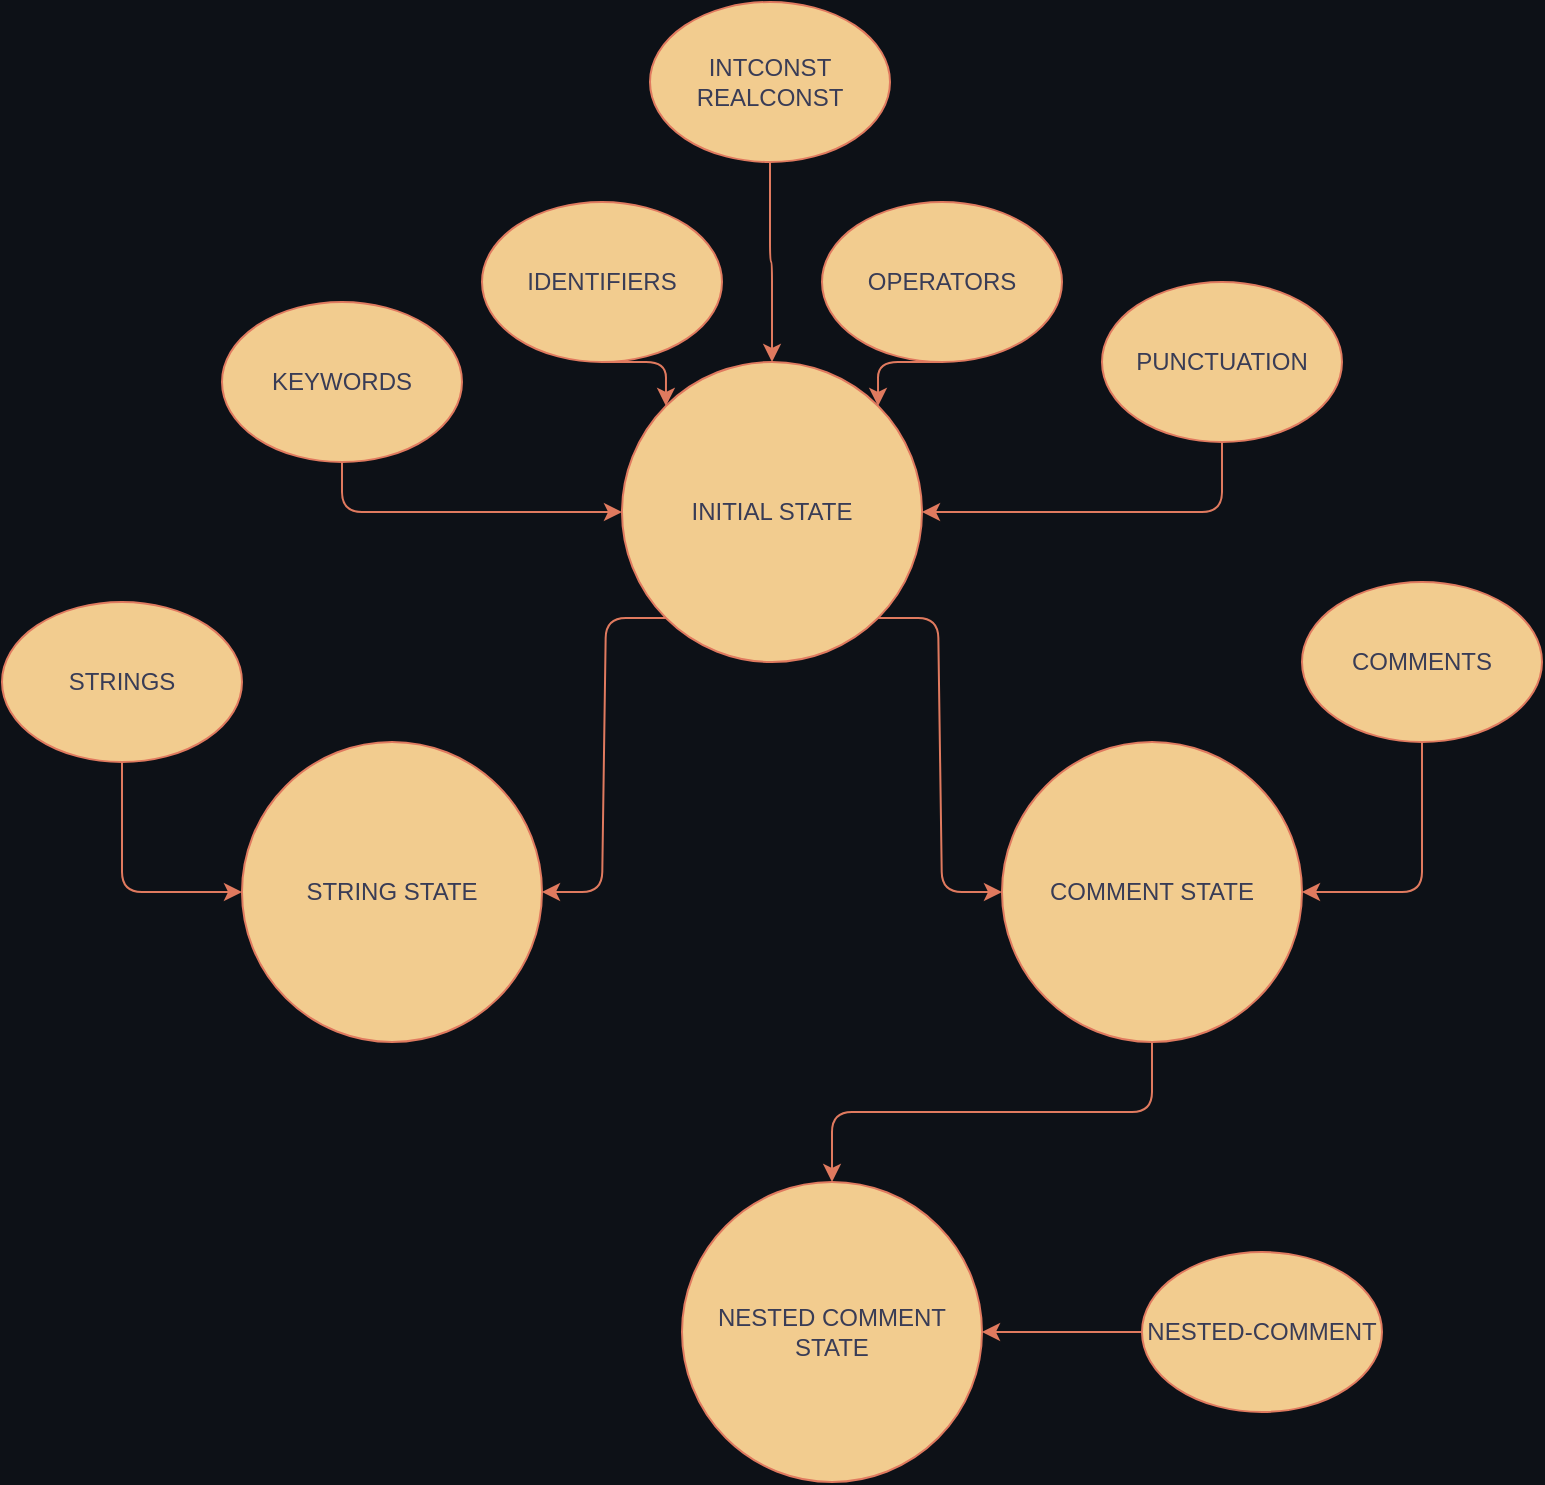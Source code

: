 <mxfile version="26.0.4">
  <diagram name="Page-1" id="Nz5jV1JtQT5nZHewl7tD">
    <mxGraphModel dx="1715" dy="983" grid="1" gridSize="10" guides="1" tooltips="1" connect="1" arrows="1" fold="1" page="1" pageScale="1" pageWidth="827" pageHeight="1169" background="#0D1117" math="0" shadow="0">
      <root>
        <mxCell id="0" />
        <mxCell id="1" parent="0" />
        <mxCell id="U1p5XvLHtuRPdXZtWojU-6" style="edgeStyle=entityRelationEdgeStyle;rounded=1;hachureGap=4;orthogonalLoop=1;jettySize=auto;html=1;exitX=1;exitY=1;exitDx=0;exitDy=0;entryX=0;entryY=0.5;entryDx=0;entryDy=0;fontFamily=Architects Daughter;fontSource=https%3A%2F%2Ffonts.googleapis.com%2Fcss%3Ffamily%3DArchitects%2BDaughter;labelBackgroundColor=none;strokeColor=#E07A5F;fontColor=default;" edge="1" parent="1" source="U1p5XvLHtuRPdXZtWojU-1" target="U1p5XvLHtuRPdXZtWojU-3">
          <mxGeometry relative="1" as="geometry" />
        </mxCell>
        <mxCell id="U1p5XvLHtuRPdXZtWojU-8" style="edgeStyle=entityRelationEdgeStyle;rounded=1;hachureGap=4;orthogonalLoop=1;jettySize=auto;html=1;exitX=0;exitY=1;exitDx=0;exitDy=0;entryX=1;entryY=0.5;entryDx=0;entryDy=0;fontFamily=Architects Daughter;fontSource=https%3A%2F%2Ffonts.googleapis.com%2Fcss%3Ffamily%3DArchitects%2BDaughter;labelBackgroundColor=none;strokeColor=#E07A5F;fontColor=default;" edge="1" parent="1" source="U1p5XvLHtuRPdXZtWojU-1" target="U1p5XvLHtuRPdXZtWojU-2">
          <mxGeometry relative="1" as="geometry" />
        </mxCell>
        <mxCell id="U1p5XvLHtuRPdXZtWojU-1" value="INITIAL STATE" style="ellipse;whiteSpace=wrap;html=1;aspect=fixed;rounded=1;labelBackgroundColor=none;fillColor=#F2CC8F;strokeColor=#E07A5F;fontColor=#393C56;" vertex="1" parent="1">
          <mxGeometry x="340" y="190" width="150" height="150" as="geometry" />
        </mxCell>
        <mxCell id="U1p5XvLHtuRPdXZtWojU-2" value="STRING STATE" style="ellipse;whiteSpace=wrap;html=1;aspect=fixed;rounded=1;labelBackgroundColor=none;fillColor=#F2CC8F;strokeColor=#E07A5F;fontColor=#393C56;" vertex="1" parent="1">
          <mxGeometry x="150" y="380" width="150" height="150" as="geometry" />
        </mxCell>
        <mxCell id="U1p5XvLHtuRPdXZtWojU-7" style="edgeStyle=orthogonalEdgeStyle;rounded=1;hachureGap=4;orthogonalLoop=1;jettySize=auto;html=1;exitX=0.5;exitY=1;exitDx=0;exitDy=0;fontFamily=Architects Daughter;fontSource=https%3A%2F%2Ffonts.googleapis.com%2Fcss%3Ffamily%3DArchitects%2BDaughter;labelBackgroundColor=none;strokeColor=#E07A5F;fontColor=default;" edge="1" parent="1" source="U1p5XvLHtuRPdXZtWojU-3" target="U1p5XvLHtuRPdXZtWojU-4">
          <mxGeometry relative="1" as="geometry" />
        </mxCell>
        <mxCell id="U1p5XvLHtuRPdXZtWojU-3" value="COMMENT STATE" style="ellipse;whiteSpace=wrap;html=1;aspect=fixed;rounded=1;labelBackgroundColor=none;fillColor=#F2CC8F;strokeColor=#E07A5F;fontColor=#393C56;" vertex="1" parent="1">
          <mxGeometry x="530" y="380" width="150" height="150" as="geometry" />
        </mxCell>
        <mxCell id="U1p5XvLHtuRPdXZtWojU-4" value="NESTED COMMENT&lt;div&gt;STATE&lt;/div&gt;" style="ellipse;whiteSpace=wrap;html=1;aspect=fixed;rounded=1;labelBackgroundColor=none;fillColor=#F2CC8F;strokeColor=#E07A5F;fontColor=#393C56;" vertex="1" parent="1">
          <mxGeometry x="370" y="600" width="150" height="150" as="geometry" />
        </mxCell>
        <mxCell id="U1p5XvLHtuRPdXZtWojU-10" style="edgeStyle=orthogonalEdgeStyle;rounded=1;orthogonalLoop=1;jettySize=auto;html=1;entryX=0;entryY=0.5;entryDx=0;entryDy=0;labelBackgroundColor=none;strokeColor=#E07A5F;fontColor=default;" edge="1" parent="1" source="U1p5XvLHtuRPdXZtWojU-9" target="U1p5XvLHtuRPdXZtWojU-2">
          <mxGeometry relative="1" as="geometry" />
        </mxCell>
        <mxCell id="U1p5XvLHtuRPdXZtWojU-9" value="STRINGS" style="ellipse;whiteSpace=wrap;html=1;rounded=1;labelBackgroundColor=none;fillColor=#F2CC8F;strokeColor=#E07A5F;fontColor=#393C56;" vertex="1" parent="1">
          <mxGeometry x="30" y="310" width="120" height="80" as="geometry" />
        </mxCell>
        <mxCell id="U1p5XvLHtuRPdXZtWojU-22" style="edgeStyle=orthogonalEdgeStyle;rounded=1;orthogonalLoop=1;jettySize=auto;html=1;exitX=0.5;exitY=1;exitDx=0;exitDy=0;entryX=0;entryY=0.5;entryDx=0;entryDy=0;labelBackgroundColor=none;strokeColor=#E07A5F;fontColor=default;" edge="1" parent="1" source="U1p5XvLHtuRPdXZtWojU-11" target="U1p5XvLHtuRPdXZtWojU-1">
          <mxGeometry relative="1" as="geometry" />
        </mxCell>
        <mxCell id="U1p5XvLHtuRPdXZtWojU-11" value="KEYWORDS" style="ellipse;whiteSpace=wrap;html=1;rounded=1;labelBackgroundColor=none;fillColor=#F2CC8F;strokeColor=#E07A5F;fontColor=#393C56;" vertex="1" parent="1">
          <mxGeometry x="140" y="160" width="120" height="80" as="geometry" />
        </mxCell>
        <mxCell id="U1p5XvLHtuRPdXZtWojU-21" style="edgeStyle=orthogonalEdgeStyle;rounded=1;orthogonalLoop=1;jettySize=auto;html=1;exitX=0.5;exitY=1;exitDx=0;exitDy=0;entryX=0;entryY=0;entryDx=0;entryDy=0;labelBackgroundColor=none;strokeColor=#E07A5F;fontColor=default;" edge="1" parent="1" source="U1p5XvLHtuRPdXZtWojU-12" target="U1p5XvLHtuRPdXZtWojU-1">
          <mxGeometry relative="1" as="geometry" />
        </mxCell>
        <mxCell id="U1p5XvLHtuRPdXZtWojU-12" value="IDENTIFIERS" style="ellipse;whiteSpace=wrap;html=1;rounded=1;labelBackgroundColor=none;fillColor=#F2CC8F;strokeColor=#E07A5F;fontColor=#393C56;" vertex="1" parent="1">
          <mxGeometry x="270" y="110" width="120" height="80" as="geometry" />
        </mxCell>
        <mxCell id="U1p5XvLHtuRPdXZtWojU-20" style="edgeStyle=orthogonalEdgeStyle;rounded=1;orthogonalLoop=1;jettySize=auto;html=1;exitX=0.5;exitY=1;exitDx=0;exitDy=0;entryX=1;entryY=0;entryDx=0;entryDy=0;labelBackgroundColor=none;strokeColor=#E07A5F;fontColor=default;" edge="1" parent="1" source="U1p5XvLHtuRPdXZtWojU-13" target="U1p5XvLHtuRPdXZtWojU-1">
          <mxGeometry relative="1" as="geometry" />
        </mxCell>
        <mxCell id="U1p5XvLHtuRPdXZtWojU-13" value="OPERATORS" style="ellipse;whiteSpace=wrap;html=1;rounded=1;labelBackgroundColor=none;fillColor=#F2CC8F;strokeColor=#E07A5F;fontColor=#393C56;" vertex="1" parent="1">
          <mxGeometry x="440" y="110" width="120" height="80" as="geometry" />
        </mxCell>
        <mxCell id="U1p5XvLHtuRPdXZtWojU-23" style="edgeStyle=orthogonalEdgeStyle;rounded=1;orthogonalLoop=1;jettySize=auto;html=1;exitX=0.5;exitY=1;exitDx=0;exitDy=0;entryX=1;entryY=0.5;entryDx=0;entryDy=0;labelBackgroundColor=none;strokeColor=#E07A5F;fontColor=default;" edge="1" parent="1" source="U1p5XvLHtuRPdXZtWojU-14" target="U1p5XvLHtuRPdXZtWojU-1">
          <mxGeometry relative="1" as="geometry" />
        </mxCell>
        <mxCell id="U1p5XvLHtuRPdXZtWojU-14" value="PUNCTUATION" style="ellipse;whiteSpace=wrap;html=1;rounded=1;labelBackgroundColor=none;fillColor=#F2CC8F;strokeColor=#E07A5F;fontColor=#393C56;" vertex="1" parent="1">
          <mxGeometry x="580" y="150" width="120" height="80" as="geometry" />
        </mxCell>
        <mxCell id="U1p5XvLHtuRPdXZtWojU-18" style="edgeStyle=orthogonalEdgeStyle;rounded=1;orthogonalLoop=1;jettySize=auto;html=1;exitX=0.5;exitY=1;exitDx=0;exitDy=0;entryX=1;entryY=0.5;entryDx=0;entryDy=0;labelBackgroundColor=none;strokeColor=#E07A5F;fontColor=default;" edge="1" parent="1" source="U1p5XvLHtuRPdXZtWojU-15" target="U1p5XvLHtuRPdXZtWojU-3">
          <mxGeometry relative="1" as="geometry" />
        </mxCell>
        <mxCell id="U1p5XvLHtuRPdXZtWojU-15" value="COMMENTS" style="ellipse;whiteSpace=wrap;html=1;rounded=1;labelBackgroundColor=none;fillColor=#F2CC8F;strokeColor=#E07A5F;fontColor=#393C56;" vertex="1" parent="1">
          <mxGeometry x="680" y="300" width="120" height="80" as="geometry" />
        </mxCell>
        <mxCell id="U1p5XvLHtuRPdXZtWojU-17" style="edgeStyle=orthogonalEdgeStyle;rounded=1;orthogonalLoop=1;jettySize=auto;html=1;labelBackgroundColor=none;strokeColor=#E07A5F;fontColor=default;" edge="1" parent="1" source="U1p5XvLHtuRPdXZtWojU-16" target="U1p5XvLHtuRPdXZtWojU-4">
          <mxGeometry relative="1" as="geometry" />
        </mxCell>
        <mxCell id="U1p5XvLHtuRPdXZtWojU-16" value="NESTED-COMMENT" style="ellipse;whiteSpace=wrap;html=1;rounded=1;labelBackgroundColor=none;fillColor=#F2CC8F;strokeColor=#E07A5F;fontColor=#393C56;" vertex="1" parent="1">
          <mxGeometry x="600" y="635" width="120" height="80" as="geometry" />
        </mxCell>
        <mxCell id="U1p5XvLHtuRPdXZtWojU-25" style="edgeStyle=orthogonalEdgeStyle;rounded=1;orthogonalLoop=1;jettySize=auto;html=1;exitX=0.5;exitY=1;exitDx=0;exitDy=0;entryX=0.5;entryY=0;entryDx=0;entryDy=0;labelBackgroundColor=none;strokeColor=#E07A5F;fontColor=default;" edge="1" parent="1" source="U1p5XvLHtuRPdXZtWojU-24" target="U1p5XvLHtuRPdXZtWojU-1">
          <mxGeometry relative="1" as="geometry" />
        </mxCell>
        <mxCell id="U1p5XvLHtuRPdXZtWojU-24" value="INTCONST&lt;div&gt;REALCONST&lt;/div&gt;" style="ellipse;whiteSpace=wrap;html=1;rounded=1;labelBackgroundColor=none;fillColor=#F2CC8F;strokeColor=#E07A5F;fontColor=#393C56;" vertex="1" parent="1">
          <mxGeometry x="354" y="10" width="120" height="80" as="geometry" />
        </mxCell>
      </root>
    </mxGraphModel>
  </diagram>
</mxfile>
